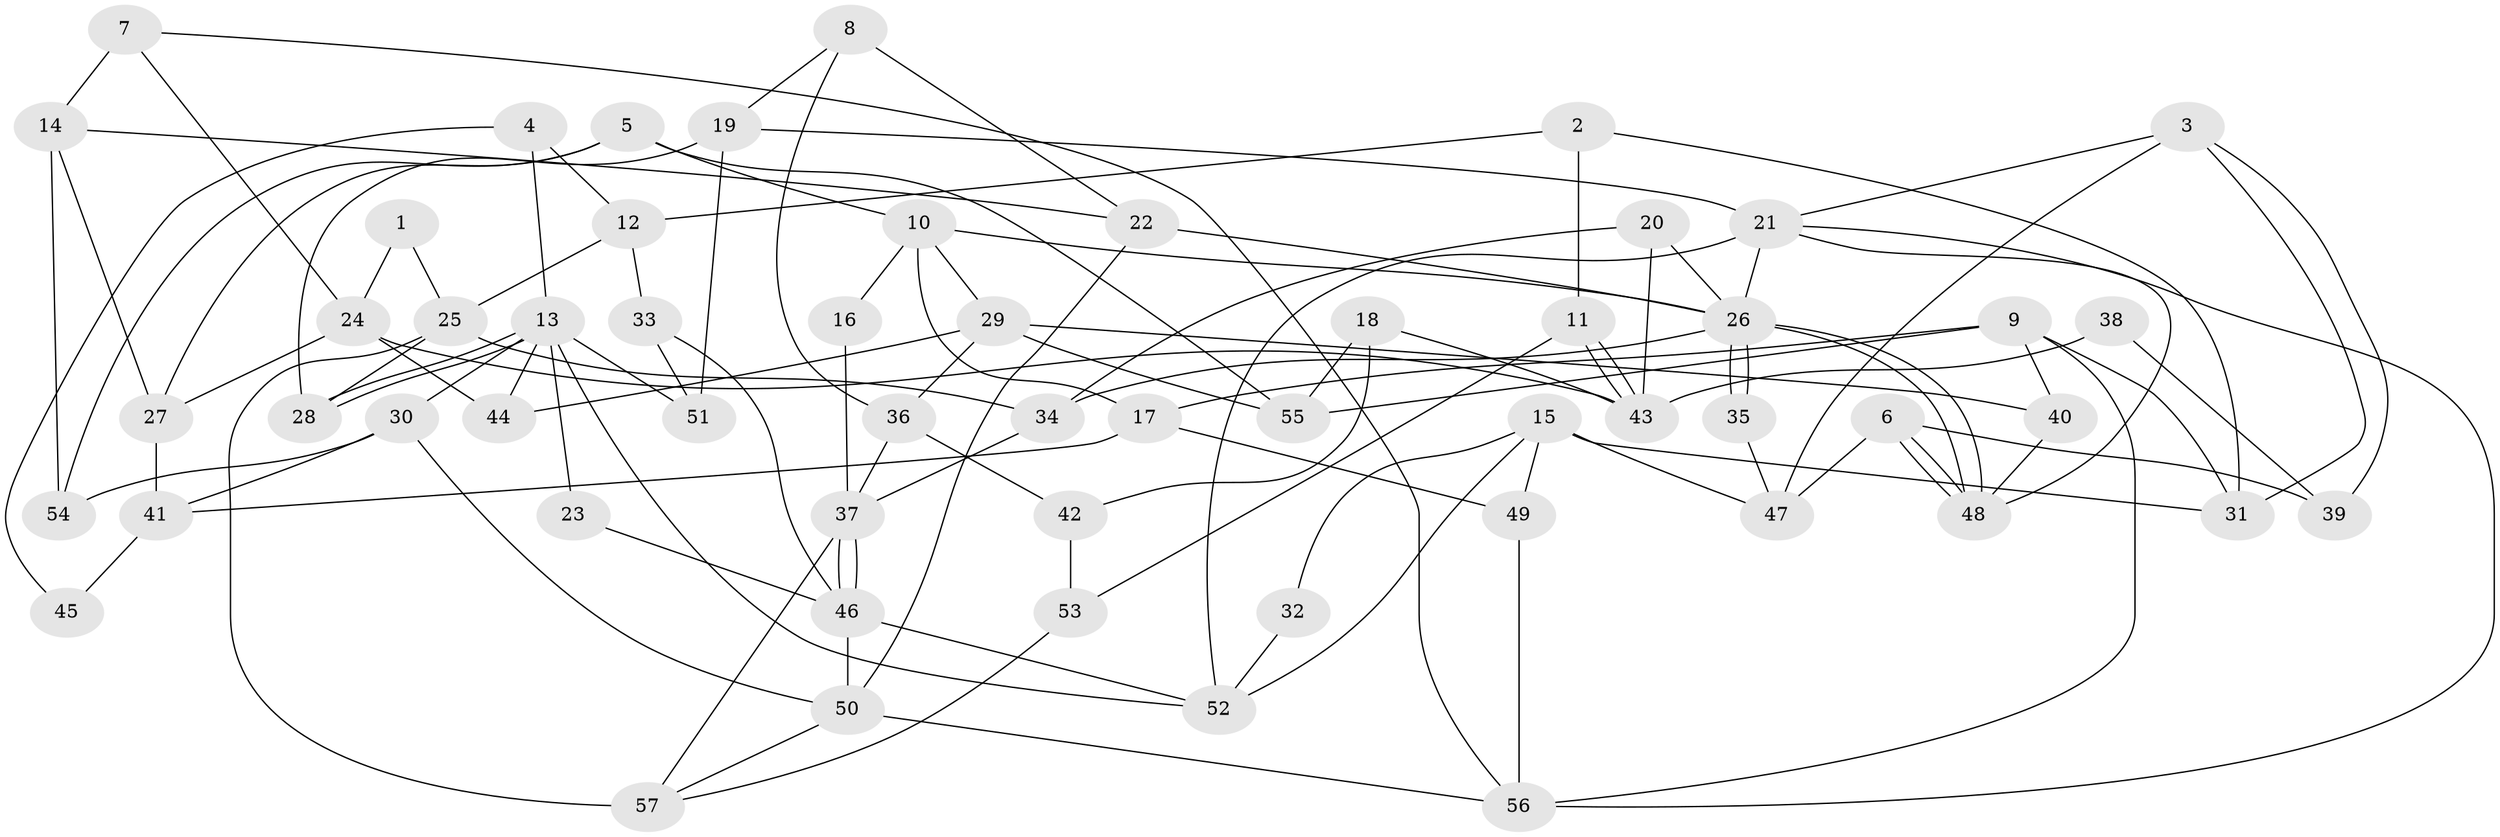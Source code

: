 // coarse degree distribution, {2: 0.1388888888888889, 5: 0.3055555555555556, 6: 0.16666666666666666, 3: 0.16666666666666666, 7: 0.027777777777777776, 4: 0.08333333333333333, 8: 0.05555555555555555, 9: 0.05555555555555555}
// Generated by graph-tools (version 1.1) at 2025/24/03/03/25 07:24:00]
// undirected, 57 vertices, 114 edges
graph export_dot {
graph [start="1"]
  node [color=gray90,style=filled];
  1;
  2;
  3;
  4;
  5;
  6;
  7;
  8;
  9;
  10;
  11;
  12;
  13;
  14;
  15;
  16;
  17;
  18;
  19;
  20;
  21;
  22;
  23;
  24;
  25;
  26;
  27;
  28;
  29;
  30;
  31;
  32;
  33;
  34;
  35;
  36;
  37;
  38;
  39;
  40;
  41;
  42;
  43;
  44;
  45;
  46;
  47;
  48;
  49;
  50;
  51;
  52;
  53;
  54;
  55;
  56;
  57;
  1 -- 24;
  1 -- 25;
  2 -- 12;
  2 -- 31;
  2 -- 11;
  3 -- 21;
  3 -- 31;
  3 -- 39;
  3 -- 47;
  4 -- 12;
  4 -- 13;
  4 -- 45;
  5 -- 10;
  5 -- 27;
  5 -- 54;
  5 -- 55;
  6 -- 47;
  6 -- 48;
  6 -- 48;
  6 -- 39;
  7 -- 14;
  7 -- 24;
  7 -- 56;
  8 -- 22;
  8 -- 19;
  8 -- 36;
  9 -- 56;
  9 -- 40;
  9 -- 17;
  9 -- 31;
  9 -- 55;
  10 -- 29;
  10 -- 26;
  10 -- 16;
  10 -- 17;
  11 -- 43;
  11 -- 43;
  11 -- 53;
  12 -- 25;
  12 -- 33;
  13 -- 28;
  13 -- 28;
  13 -- 52;
  13 -- 23;
  13 -- 30;
  13 -- 44;
  13 -- 51;
  14 -- 22;
  14 -- 27;
  14 -- 54;
  15 -- 52;
  15 -- 49;
  15 -- 31;
  15 -- 32;
  15 -- 47;
  16 -- 37;
  17 -- 41;
  17 -- 49;
  18 -- 43;
  18 -- 55;
  18 -- 42;
  19 -- 28;
  19 -- 21;
  19 -- 51;
  20 -- 26;
  20 -- 34;
  20 -- 43;
  21 -- 48;
  21 -- 26;
  21 -- 52;
  21 -- 56;
  22 -- 26;
  22 -- 50;
  23 -- 46;
  24 -- 44;
  24 -- 43;
  24 -- 27;
  25 -- 34;
  25 -- 57;
  25 -- 28;
  26 -- 48;
  26 -- 48;
  26 -- 35;
  26 -- 35;
  26 -- 34;
  27 -- 41;
  29 -- 55;
  29 -- 36;
  29 -- 40;
  29 -- 44;
  30 -- 54;
  30 -- 41;
  30 -- 50;
  32 -- 52;
  33 -- 46;
  33 -- 51;
  34 -- 37;
  35 -- 47;
  36 -- 42;
  36 -- 37;
  37 -- 46;
  37 -- 46;
  37 -- 57;
  38 -- 43;
  38 -- 39;
  40 -- 48;
  41 -- 45;
  42 -- 53;
  46 -- 50;
  46 -- 52;
  49 -- 56;
  50 -- 56;
  50 -- 57;
  53 -- 57;
}

